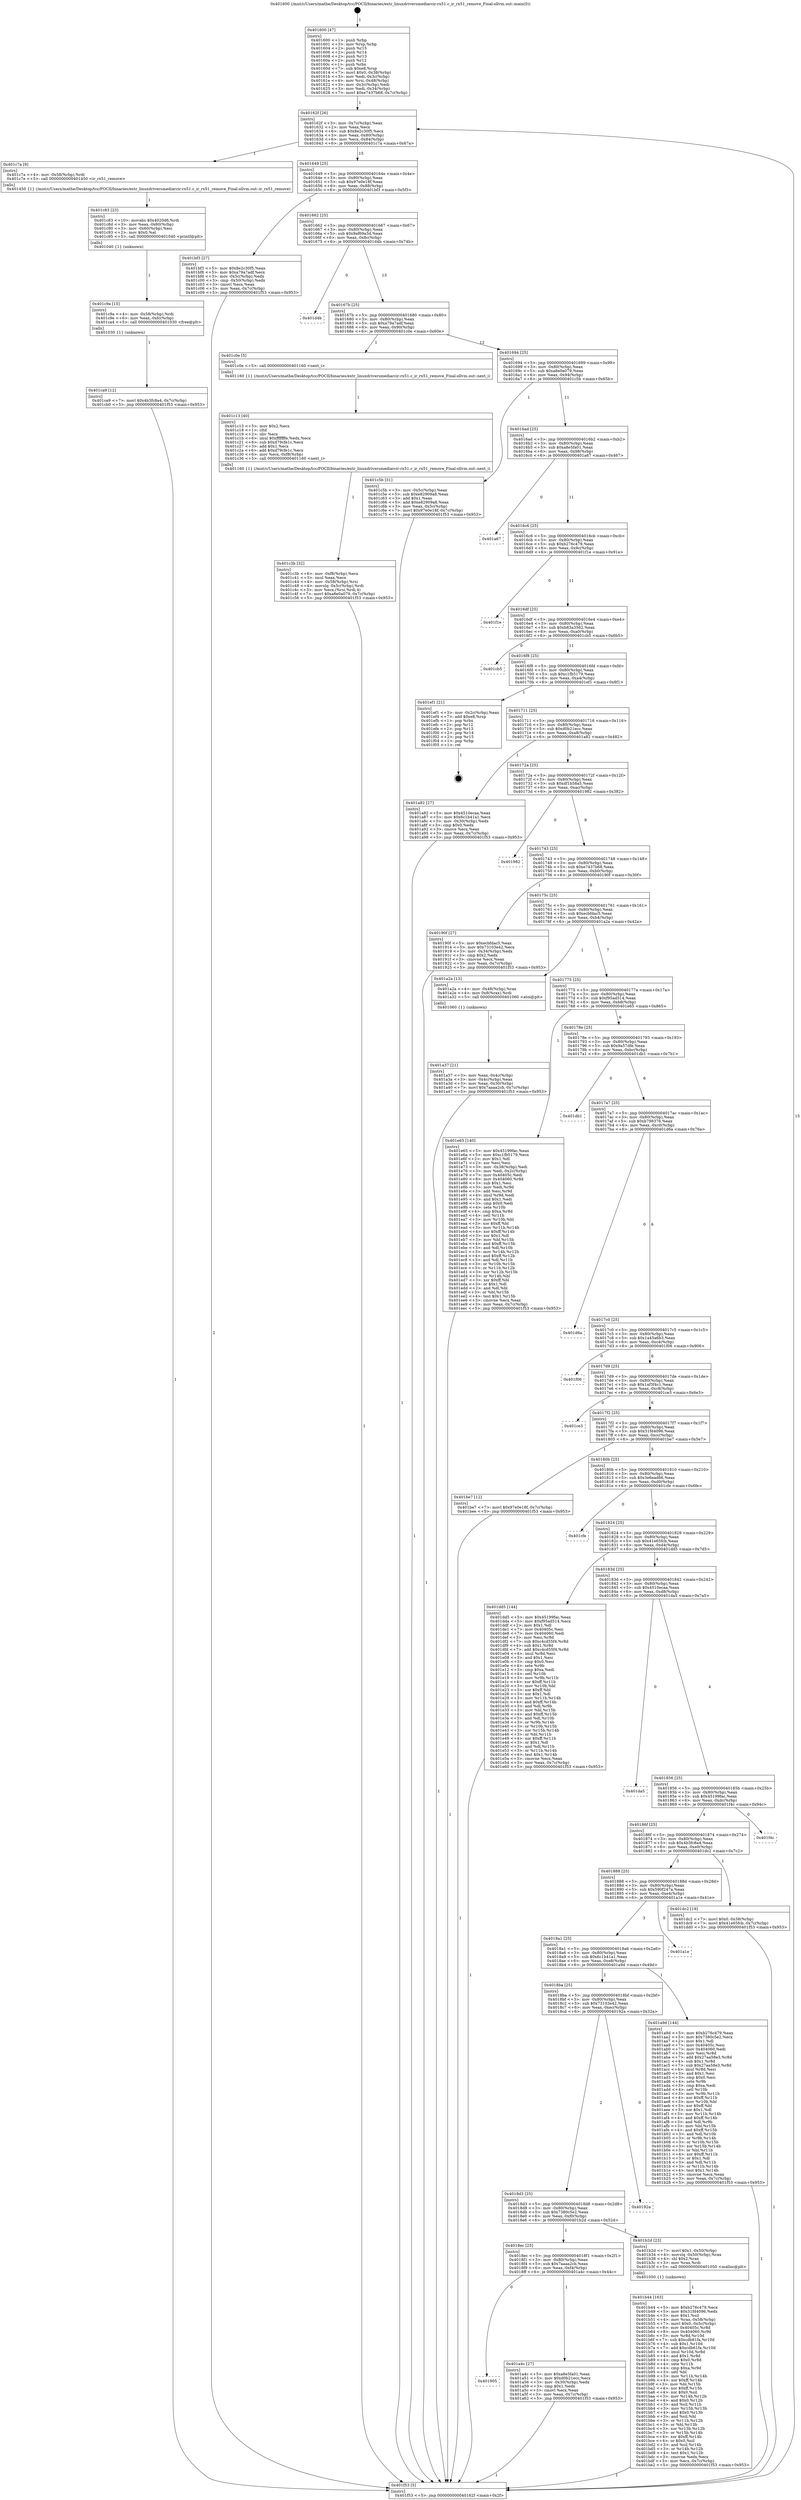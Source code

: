 digraph "0x401600" {
  label = "0x401600 (/mnt/c/Users/mathe/Desktop/tcc/POCII/binaries/extr_linuxdriversmediarcir-rx51.c_ir_rx51_remove_Final-ollvm.out::main(0))"
  labelloc = "t"
  node[shape=record]

  Entry [label="",width=0.3,height=0.3,shape=circle,fillcolor=black,style=filled]
  "0x40162f" [label="{
     0x40162f [26]\l
     | [instrs]\l
     &nbsp;&nbsp;0x40162f \<+3\>: mov -0x7c(%rbp),%eax\l
     &nbsp;&nbsp;0x401632 \<+2\>: mov %eax,%ecx\l
     &nbsp;&nbsp;0x401634 \<+6\>: sub $0x8e2c30f5,%ecx\l
     &nbsp;&nbsp;0x40163a \<+3\>: mov %eax,-0x80(%rbp)\l
     &nbsp;&nbsp;0x40163d \<+6\>: mov %ecx,-0x84(%rbp)\l
     &nbsp;&nbsp;0x401643 \<+6\>: je 0000000000401c7a \<main+0x67a\>\l
  }"]
  "0x401c7a" [label="{
     0x401c7a [9]\l
     | [instrs]\l
     &nbsp;&nbsp;0x401c7a \<+4\>: mov -0x58(%rbp),%rdi\l
     &nbsp;&nbsp;0x401c7e \<+5\>: call 0000000000401450 \<ir_rx51_remove\>\l
     | [calls]\l
     &nbsp;&nbsp;0x401450 \{1\} (/mnt/c/Users/mathe/Desktop/tcc/POCII/binaries/extr_linuxdriversmediarcir-rx51.c_ir_rx51_remove_Final-ollvm.out::ir_rx51_remove)\l
  }"]
  "0x401649" [label="{
     0x401649 [25]\l
     | [instrs]\l
     &nbsp;&nbsp;0x401649 \<+5\>: jmp 000000000040164e \<main+0x4e\>\l
     &nbsp;&nbsp;0x40164e \<+3\>: mov -0x80(%rbp),%eax\l
     &nbsp;&nbsp;0x401651 \<+5\>: sub $0x97e0e18f,%eax\l
     &nbsp;&nbsp;0x401656 \<+6\>: mov %eax,-0x88(%rbp)\l
     &nbsp;&nbsp;0x40165c \<+6\>: je 0000000000401bf3 \<main+0x5f3\>\l
  }"]
  Exit [label="",width=0.3,height=0.3,shape=circle,fillcolor=black,style=filled,peripheries=2]
  "0x401bf3" [label="{
     0x401bf3 [27]\l
     | [instrs]\l
     &nbsp;&nbsp;0x401bf3 \<+5\>: mov $0x8e2c30f5,%eax\l
     &nbsp;&nbsp;0x401bf8 \<+5\>: mov $0xa79a7adf,%ecx\l
     &nbsp;&nbsp;0x401bfd \<+3\>: mov -0x5c(%rbp),%edx\l
     &nbsp;&nbsp;0x401c00 \<+3\>: cmp -0x50(%rbp),%edx\l
     &nbsp;&nbsp;0x401c03 \<+3\>: cmovl %ecx,%eax\l
     &nbsp;&nbsp;0x401c06 \<+3\>: mov %eax,-0x7c(%rbp)\l
     &nbsp;&nbsp;0x401c09 \<+5\>: jmp 0000000000401f53 \<main+0x953\>\l
  }"]
  "0x401662" [label="{
     0x401662 [25]\l
     | [instrs]\l
     &nbsp;&nbsp;0x401662 \<+5\>: jmp 0000000000401667 \<main+0x67\>\l
     &nbsp;&nbsp;0x401667 \<+3\>: mov -0x80(%rbp),%eax\l
     &nbsp;&nbsp;0x40166a \<+5\>: sub $0x9af69a3d,%eax\l
     &nbsp;&nbsp;0x40166f \<+6\>: mov %eax,-0x8c(%rbp)\l
     &nbsp;&nbsp;0x401675 \<+6\>: je 0000000000401d4b \<main+0x74b\>\l
  }"]
  "0x401ca9" [label="{
     0x401ca9 [12]\l
     | [instrs]\l
     &nbsp;&nbsp;0x401ca9 \<+7\>: movl $0x4b3fc8a4,-0x7c(%rbp)\l
     &nbsp;&nbsp;0x401cb0 \<+5\>: jmp 0000000000401f53 \<main+0x953\>\l
  }"]
  "0x401d4b" [label="{
     0x401d4b\l
  }", style=dashed]
  "0x40167b" [label="{
     0x40167b [25]\l
     | [instrs]\l
     &nbsp;&nbsp;0x40167b \<+5\>: jmp 0000000000401680 \<main+0x80\>\l
     &nbsp;&nbsp;0x401680 \<+3\>: mov -0x80(%rbp),%eax\l
     &nbsp;&nbsp;0x401683 \<+5\>: sub $0xa79a7adf,%eax\l
     &nbsp;&nbsp;0x401688 \<+6\>: mov %eax,-0x90(%rbp)\l
     &nbsp;&nbsp;0x40168e \<+6\>: je 0000000000401c0e \<main+0x60e\>\l
  }"]
  "0x401c9a" [label="{
     0x401c9a [15]\l
     | [instrs]\l
     &nbsp;&nbsp;0x401c9a \<+4\>: mov -0x58(%rbp),%rdi\l
     &nbsp;&nbsp;0x401c9e \<+6\>: mov %eax,-0xfc(%rbp)\l
     &nbsp;&nbsp;0x401ca4 \<+5\>: call 0000000000401030 \<free@plt\>\l
     | [calls]\l
     &nbsp;&nbsp;0x401030 \{1\} (unknown)\l
  }"]
  "0x401c0e" [label="{
     0x401c0e [5]\l
     | [instrs]\l
     &nbsp;&nbsp;0x401c0e \<+5\>: call 0000000000401160 \<next_i\>\l
     | [calls]\l
     &nbsp;&nbsp;0x401160 \{1\} (/mnt/c/Users/mathe/Desktop/tcc/POCII/binaries/extr_linuxdriversmediarcir-rx51.c_ir_rx51_remove_Final-ollvm.out::next_i)\l
  }"]
  "0x401694" [label="{
     0x401694 [25]\l
     | [instrs]\l
     &nbsp;&nbsp;0x401694 \<+5\>: jmp 0000000000401699 \<main+0x99\>\l
     &nbsp;&nbsp;0x401699 \<+3\>: mov -0x80(%rbp),%eax\l
     &nbsp;&nbsp;0x40169c \<+5\>: sub $0xa8e0a079,%eax\l
     &nbsp;&nbsp;0x4016a1 \<+6\>: mov %eax,-0x94(%rbp)\l
     &nbsp;&nbsp;0x4016a7 \<+6\>: je 0000000000401c5b \<main+0x65b\>\l
  }"]
  "0x401c83" [label="{
     0x401c83 [23]\l
     | [instrs]\l
     &nbsp;&nbsp;0x401c83 \<+10\>: movabs $0x4020d6,%rdi\l
     &nbsp;&nbsp;0x401c8d \<+3\>: mov %eax,-0x60(%rbp)\l
     &nbsp;&nbsp;0x401c90 \<+3\>: mov -0x60(%rbp),%esi\l
     &nbsp;&nbsp;0x401c93 \<+2\>: mov $0x0,%al\l
     &nbsp;&nbsp;0x401c95 \<+5\>: call 0000000000401040 \<printf@plt\>\l
     | [calls]\l
     &nbsp;&nbsp;0x401040 \{1\} (unknown)\l
  }"]
  "0x401c5b" [label="{
     0x401c5b [31]\l
     | [instrs]\l
     &nbsp;&nbsp;0x401c5b \<+3\>: mov -0x5c(%rbp),%eax\l
     &nbsp;&nbsp;0x401c5e \<+5\>: sub $0xe82909a8,%eax\l
     &nbsp;&nbsp;0x401c63 \<+3\>: add $0x1,%eax\l
     &nbsp;&nbsp;0x401c66 \<+5\>: add $0xe82909a8,%eax\l
     &nbsp;&nbsp;0x401c6b \<+3\>: mov %eax,-0x5c(%rbp)\l
     &nbsp;&nbsp;0x401c6e \<+7\>: movl $0x97e0e18f,-0x7c(%rbp)\l
     &nbsp;&nbsp;0x401c75 \<+5\>: jmp 0000000000401f53 \<main+0x953\>\l
  }"]
  "0x4016ad" [label="{
     0x4016ad [25]\l
     | [instrs]\l
     &nbsp;&nbsp;0x4016ad \<+5\>: jmp 00000000004016b2 \<main+0xb2\>\l
     &nbsp;&nbsp;0x4016b2 \<+3\>: mov -0x80(%rbp),%eax\l
     &nbsp;&nbsp;0x4016b5 \<+5\>: sub $0xa8e5fa01,%eax\l
     &nbsp;&nbsp;0x4016ba \<+6\>: mov %eax,-0x98(%rbp)\l
     &nbsp;&nbsp;0x4016c0 \<+6\>: je 0000000000401a67 \<main+0x467\>\l
  }"]
  "0x401c3b" [label="{
     0x401c3b [32]\l
     | [instrs]\l
     &nbsp;&nbsp;0x401c3b \<+6\>: mov -0xf8(%rbp),%ecx\l
     &nbsp;&nbsp;0x401c41 \<+3\>: imul %eax,%ecx\l
     &nbsp;&nbsp;0x401c44 \<+4\>: mov -0x58(%rbp),%rsi\l
     &nbsp;&nbsp;0x401c48 \<+4\>: movslq -0x5c(%rbp),%rdi\l
     &nbsp;&nbsp;0x401c4c \<+3\>: mov %ecx,(%rsi,%rdi,4)\l
     &nbsp;&nbsp;0x401c4f \<+7\>: movl $0xa8e0a079,-0x7c(%rbp)\l
     &nbsp;&nbsp;0x401c56 \<+5\>: jmp 0000000000401f53 \<main+0x953\>\l
  }"]
  "0x401a67" [label="{
     0x401a67\l
  }", style=dashed]
  "0x4016c6" [label="{
     0x4016c6 [25]\l
     | [instrs]\l
     &nbsp;&nbsp;0x4016c6 \<+5\>: jmp 00000000004016cb \<main+0xcb\>\l
     &nbsp;&nbsp;0x4016cb \<+3\>: mov -0x80(%rbp),%eax\l
     &nbsp;&nbsp;0x4016ce \<+5\>: sub $0xb276c479,%eax\l
     &nbsp;&nbsp;0x4016d3 \<+6\>: mov %eax,-0x9c(%rbp)\l
     &nbsp;&nbsp;0x4016d9 \<+6\>: je 0000000000401f1e \<main+0x91e\>\l
  }"]
  "0x401c13" [label="{
     0x401c13 [40]\l
     | [instrs]\l
     &nbsp;&nbsp;0x401c13 \<+5\>: mov $0x2,%ecx\l
     &nbsp;&nbsp;0x401c18 \<+1\>: cltd\l
     &nbsp;&nbsp;0x401c19 \<+2\>: idiv %ecx\l
     &nbsp;&nbsp;0x401c1b \<+6\>: imul $0xfffffffe,%edx,%ecx\l
     &nbsp;&nbsp;0x401c21 \<+6\>: sub $0xd79cfe1c,%ecx\l
     &nbsp;&nbsp;0x401c27 \<+3\>: add $0x1,%ecx\l
     &nbsp;&nbsp;0x401c2a \<+6\>: add $0xd79cfe1c,%ecx\l
     &nbsp;&nbsp;0x401c30 \<+6\>: mov %ecx,-0xf8(%rbp)\l
     &nbsp;&nbsp;0x401c36 \<+5\>: call 0000000000401160 \<next_i\>\l
     | [calls]\l
     &nbsp;&nbsp;0x401160 \{1\} (/mnt/c/Users/mathe/Desktop/tcc/POCII/binaries/extr_linuxdriversmediarcir-rx51.c_ir_rx51_remove_Final-ollvm.out::next_i)\l
  }"]
  "0x401f1e" [label="{
     0x401f1e\l
  }", style=dashed]
  "0x4016df" [label="{
     0x4016df [25]\l
     | [instrs]\l
     &nbsp;&nbsp;0x4016df \<+5\>: jmp 00000000004016e4 \<main+0xe4\>\l
     &nbsp;&nbsp;0x4016e4 \<+3\>: mov -0x80(%rbp),%eax\l
     &nbsp;&nbsp;0x4016e7 \<+5\>: sub $0xb83a3562,%eax\l
     &nbsp;&nbsp;0x4016ec \<+6\>: mov %eax,-0xa0(%rbp)\l
     &nbsp;&nbsp;0x4016f2 \<+6\>: je 0000000000401cb5 \<main+0x6b5\>\l
  }"]
  "0x401b44" [label="{
     0x401b44 [163]\l
     | [instrs]\l
     &nbsp;&nbsp;0x401b44 \<+5\>: mov $0xb276c479,%ecx\l
     &nbsp;&nbsp;0x401b49 \<+5\>: mov $0x31fd4096,%edx\l
     &nbsp;&nbsp;0x401b4e \<+3\>: mov $0x1,%sil\l
     &nbsp;&nbsp;0x401b51 \<+4\>: mov %rax,-0x58(%rbp)\l
     &nbsp;&nbsp;0x401b55 \<+7\>: movl $0x0,-0x5c(%rbp)\l
     &nbsp;&nbsp;0x401b5c \<+8\>: mov 0x40405c,%r8d\l
     &nbsp;&nbsp;0x401b64 \<+8\>: mov 0x404060,%r9d\l
     &nbsp;&nbsp;0x401b6c \<+3\>: mov %r8d,%r10d\l
     &nbsp;&nbsp;0x401b6f \<+7\>: sub $0xcdb61fa,%r10d\l
     &nbsp;&nbsp;0x401b76 \<+4\>: sub $0x1,%r10d\l
     &nbsp;&nbsp;0x401b7a \<+7\>: add $0xcdb61fa,%r10d\l
     &nbsp;&nbsp;0x401b81 \<+4\>: imul %r10d,%r8d\l
     &nbsp;&nbsp;0x401b85 \<+4\>: and $0x1,%r8d\l
     &nbsp;&nbsp;0x401b89 \<+4\>: cmp $0x0,%r8d\l
     &nbsp;&nbsp;0x401b8d \<+4\>: sete %r11b\l
     &nbsp;&nbsp;0x401b91 \<+4\>: cmp $0xa,%r9d\l
     &nbsp;&nbsp;0x401b95 \<+3\>: setl %bl\l
     &nbsp;&nbsp;0x401b98 \<+3\>: mov %r11b,%r14b\l
     &nbsp;&nbsp;0x401b9b \<+4\>: xor $0xff,%r14b\l
     &nbsp;&nbsp;0x401b9f \<+3\>: mov %bl,%r15b\l
     &nbsp;&nbsp;0x401ba2 \<+4\>: xor $0xff,%r15b\l
     &nbsp;&nbsp;0x401ba6 \<+4\>: xor $0x0,%sil\l
     &nbsp;&nbsp;0x401baa \<+3\>: mov %r14b,%r12b\l
     &nbsp;&nbsp;0x401bad \<+4\>: and $0x0,%r12b\l
     &nbsp;&nbsp;0x401bb1 \<+3\>: and %sil,%r11b\l
     &nbsp;&nbsp;0x401bb4 \<+3\>: mov %r15b,%r13b\l
     &nbsp;&nbsp;0x401bb7 \<+4\>: and $0x0,%r13b\l
     &nbsp;&nbsp;0x401bbb \<+3\>: and %sil,%bl\l
     &nbsp;&nbsp;0x401bbe \<+3\>: or %r11b,%r12b\l
     &nbsp;&nbsp;0x401bc1 \<+3\>: or %bl,%r13b\l
     &nbsp;&nbsp;0x401bc4 \<+3\>: xor %r13b,%r12b\l
     &nbsp;&nbsp;0x401bc7 \<+3\>: or %r15b,%r14b\l
     &nbsp;&nbsp;0x401bca \<+4\>: xor $0xff,%r14b\l
     &nbsp;&nbsp;0x401bce \<+4\>: or $0x0,%sil\l
     &nbsp;&nbsp;0x401bd2 \<+3\>: and %sil,%r14b\l
     &nbsp;&nbsp;0x401bd5 \<+3\>: or %r14b,%r12b\l
     &nbsp;&nbsp;0x401bd8 \<+4\>: test $0x1,%r12b\l
     &nbsp;&nbsp;0x401bdc \<+3\>: cmovne %edx,%ecx\l
     &nbsp;&nbsp;0x401bdf \<+3\>: mov %ecx,-0x7c(%rbp)\l
     &nbsp;&nbsp;0x401be2 \<+5\>: jmp 0000000000401f53 \<main+0x953\>\l
  }"]
  "0x401cb5" [label="{
     0x401cb5\l
  }", style=dashed]
  "0x4016f8" [label="{
     0x4016f8 [25]\l
     | [instrs]\l
     &nbsp;&nbsp;0x4016f8 \<+5\>: jmp 00000000004016fd \<main+0xfd\>\l
     &nbsp;&nbsp;0x4016fd \<+3\>: mov -0x80(%rbp),%eax\l
     &nbsp;&nbsp;0x401700 \<+5\>: sub $0xc1fb5179,%eax\l
     &nbsp;&nbsp;0x401705 \<+6\>: mov %eax,-0xa4(%rbp)\l
     &nbsp;&nbsp;0x40170b \<+6\>: je 0000000000401ef1 \<main+0x8f1\>\l
  }"]
  "0x401905" [label="{
     0x401905\l
  }", style=dashed]
  "0x401ef1" [label="{
     0x401ef1 [21]\l
     | [instrs]\l
     &nbsp;&nbsp;0x401ef1 \<+3\>: mov -0x2c(%rbp),%eax\l
     &nbsp;&nbsp;0x401ef4 \<+7\>: add $0xe8,%rsp\l
     &nbsp;&nbsp;0x401efb \<+1\>: pop %rbx\l
     &nbsp;&nbsp;0x401efc \<+2\>: pop %r12\l
     &nbsp;&nbsp;0x401efe \<+2\>: pop %r13\l
     &nbsp;&nbsp;0x401f00 \<+2\>: pop %r14\l
     &nbsp;&nbsp;0x401f02 \<+2\>: pop %r15\l
     &nbsp;&nbsp;0x401f04 \<+1\>: pop %rbp\l
     &nbsp;&nbsp;0x401f05 \<+1\>: ret\l
  }"]
  "0x401711" [label="{
     0x401711 [25]\l
     | [instrs]\l
     &nbsp;&nbsp;0x401711 \<+5\>: jmp 0000000000401716 \<main+0x116\>\l
     &nbsp;&nbsp;0x401716 \<+3\>: mov -0x80(%rbp),%eax\l
     &nbsp;&nbsp;0x401719 \<+5\>: sub $0xd0b21ecc,%eax\l
     &nbsp;&nbsp;0x40171e \<+6\>: mov %eax,-0xa8(%rbp)\l
     &nbsp;&nbsp;0x401724 \<+6\>: je 0000000000401a82 \<main+0x482\>\l
  }"]
  "0x401a4c" [label="{
     0x401a4c [27]\l
     | [instrs]\l
     &nbsp;&nbsp;0x401a4c \<+5\>: mov $0xa8e5fa01,%eax\l
     &nbsp;&nbsp;0x401a51 \<+5\>: mov $0xd0b21ecc,%ecx\l
     &nbsp;&nbsp;0x401a56 \<+3\>: mov -0x30(%rbp),%edx\l
     &nbsp;&nbsp;0x401a59 \<+3\>: cmp $0x1,%edx\l
     &nbsp;&nbsp;0x401a5c \<+3\>: cmovl %ecx,%eax\l
     &nbsp;&nbsp;0x401a5f \<+3\>: mov %eax,-0x7c(%rbp)\l
     &nbsp;&nbsp;0x401a62 \<+5\>: jmp 0000000000401f53 \<main+0x953\>\l
  }"]
  "0x401a82" [label="{
     0x401a82 [27]\l
     | [instrs]\l
     &nbsp;&nbsp;0x401a82 \<+5\>: mov $0x4510ecaa,%eax\l
     &nbsp;&nbsp;0x401a87 \<+5\>: mov $0x6c1b41a1,%ecx\l
     &nbsp;&nbsp;0x401a8c \<+3\>: mov -0x30(%rbp),%edx\l
     &nbsp;&nbsp;0x401a8f \<+3\>: cmp $0x0,%edx\l
     &nbsp;&nbsp;0x401a92 \<+3\>: cmove %ecx,%eax\l
     &nbsp;&nbsp;0x401a95 \<+3\>: mov %eax,-0x7c(%rbp)\l
     &nbsp;&nbsp;0x401a98 \<+5\>: jmp 0000000000401f53 \<main+0x953\>\l
  }"]
  "0x40172a" [label="{
     0x40172a [25]\l
     | [instrs]\l
     &nbsp;&nbsp;0x40172a \<+5\>: jmp 000000000040172f \<main+0x12f\>\l
     &nbsp;&nbsp;0x40172f \<+3\>: mov -0x80(%rbp),%eax\l
     &nbsp;&nbsp;0x401732 \<+5\>: sub $0xdf1b58a5,%eax\l
     &nbsp;&nbsp;0x401737 \<+6\>: mov %eax,-0xac(%rbp)\l
     &nbsp;&nbsp;0x40173d \<+6\>: je 0000000000401982 \<main+0x382\>\l
  }"]
  "0x4018ec" [label="{
     0x4018ec [25]\l
     | [instrs]\l
     &nbsp;&nbsp;0x4018ec \<+5\>: jmp 00000000004018f1 \<main+0x2f1\>\l
     &nbsp;&nbsp;0x4018f1 \<+3\>: mov -0x80(%rbp),%eax\l
     &nbsp;&nbsp;0x4018f4 \<+5\>: sub $0x7aaaa2cb,%eax\l
     &nbsp;&nbsp;0x4018f9 \<+6\>: mov %eax,-0xf4(%rbp)\l
     &nbsp;&nbsp;0x4018ff \<+6\>: je 0000000000401a4c \<main+0x44c\>\l
  }"]
  "0x401982" [label="{
     0x401982\l
  }", style=dashed]
  "0x401743" [label="{
     0x401743 [25]\l
     | [instrs]\l
     &nbsp;&nbsp;0x401743 \<+5\>: jmp 0000000000401748 \<main+0x148\>\l
     &nbsp;&nbsp;0x401748 \<+3\>: mov -0x80(%rbp),%eax\l
     &nbsp;&nbsp;0x40174b \<+5\>: sub $0xe7437b68,%eax\l
     &nbsp;&nbsp;0x401750 \<+6\>: mov %eax,-0xb0(%rbp)\l
     &nbsp;&nbsp;0x401756 \<+6\>: je 000000000040190f \<main+0x30f\>\l
  }"]
  "0x401b2d" [label="{
     0x401b2d [23]\l
     | [instrs]\l
     &nbsp;&nbsp;0x401b2d \<+7\>: movl $0x1,-0x50(%rbp)\l
     &nbsp;&nbsp;0x401b34 \<+4\>: movslq -0x50(%rbp),%rax\l
     &nbsp;&nbsp;0x401b38 \<+4\>: shl $0x2,%rax\l
     &nbsp;&nbsp;0x401b3c \<+3\>: mov %rax,%rdi\l
     &nbsp;&nbsp;0x401b3f \<+5\>: call 0000000000401050 \<malloc@plt\>\l
     | [calls]\l
     &nbsp;&nbsp;0x401050 \{1\} (unknown)\l
  }"]
  "0x40190f" [label="{
     0x40190f [27]\l
     | [instrs]\l
     &nbsp;&nbsp;0x40190f \<+5\>: mov $0xecbfdac5,%eax\l
     &nbsp;&nbsp;0x401914 \<+5\>: mov $0x73103e42,%ecx\l
     &nbsp;&nbsp;0x401919 \<+3\>: mov -0x34(%rbp),%edx\l
     &nbsp;&nbsp;0x40191c \<+3\>: cmp $0x2,%edx\l
     &nbsp;&nbsp;0x40191f \<+3\>: cmovne %ecx,%eax\l
     &nbsp;&nbsp;0x401922 \<+3\>: mov %eax,-0x7c(%rbp)\l
     &nbsp;&nbsp;0x401925 \<+5\>: jmp 0000000000401f53 \<main+0x953\>\l
  }"]
  "0x40175c" [label="{
     0x40175c [25]\l
     | [instrs]\l
     &nbsp;&nbsp;0x40175c \<+5\>: jmp 0000000000401761 \<main+0x161\>\l
     &nbsp;&nbsp;0x401761 \<+3\>: mov -0x80(%rbp),%eax\l
     &nbsp;&nbsp;0x401764 \<+5\>: sub $0xecbfdac5,%eax\l
     &nbsp;&nbsp;0x401769 \<+6\>: mov %eax,-0xb4(%rbp)\l
     &nbsp;&nbsp;0x40176f \<+6\>: je 0000000000401a2a \<main+0x42a\>\l
  }"]
  "0x401f53" [label="{
     0x401f53 [5]\l
     | [instrs]\l
     &nbsp;&nbsp;0x401f53 \<+5\>: jmp 000000000040162f \<main+0x2f\>\l
  }"]
  "0x401600" [label="{
     0x401600 [47]\l
     | [instrs]\l
     &nbsp;&nbsp;0x401600 \<+1\>: push %rbp\l
     &nbsp;&nbsp;0x401601 \<+3\>: mov %rsp,%rbp\l
     &nbsp;&nbsp;0x401604 \<+2\>: push %r15\l
     &nbsp;&nbsp;0x401606 \<+2\>: push %r14\l
     &nbsp;&nbsp;0x401608 \<+2\>: push %r13\l
     &nbsp;&nbsp;0x40160a \<+2\>: push %r12\l
     &nbsp;&nbsp;0x40160c \<+1\>: push %rbx\l
     &nbsp;&nbsp;0x40160d \<+7\>: sub $0xe8,%rsp\l
     &nbsp;&nbsp;0x401614 \<+7\>: movl $0x0,-0x38(%rbp)\l
     &nbsp;&nbsp;0x40161b \<+3\>: mov %edi,-0x3c(%rbp)\l
     &nbsp;&nbsp;0x40161e \<+4\>: mov %rsi,-0x48(%rbp)\l
     &nbsp;&nbsp;0x401622 \<+3\>: mov -0x3c(%rbp),%edi\l
     &nbsp;&nbsp;0x401625 \<+3\>: mov %edi,-0x34(%rbp)\l
     &nbsp;&nbsp;0x401628 \<+7\>: movl $0xe7437b68,-0x7c(%rbp)\l
  }"]
  "0x4018d3" [label="{
     0x4018d3 [25]\l
     | [instrs]\l
     &nbsp;&nbsp;0x4018d3 \<+5\>: jmp 00000000004018d8 \<main+0x2d8\>\l
     &nbsp;&nbsp;0x4018d8 \<+3\>: mov -0x80(%rbp),%eax\l
     &nbsp;&nbsp;0x4018db \<+5\>: sub $0x7380c5e2,%eax\l
     &nbsp;&nbsp;0x4018e0 \<+6\>: mov %eax,-0xf0(%rbp)\l
     &nbsp;&nbsp;0x4018e6 \<+6\>: je 0000000000401b2d \<main+0x52d\>\l
  }"]
  "0x401a2a" [label="{
     0x401a2a [13]\l
     | [instrs]\l
     &nbsp;&nbsp;0x401a2a \<+4\>: mov -0x48(%rbp),%rax\l
     &nbsp;&nbsp;0x401a2e \<+4\>: mov 0x8(%rax),%rdi\l
     &nbsp;&nbsp;0x401a32 \<+5\>: call 0000000000401060 \<atoi@plt\>\l
     | [calls]\l
     &nbsp;&nbsp;0x401060 \{1\} (unknown)\l
  }"]
  "0x401775" [label="{
     0x401775 [25]\l
     | [instrs]\l
     &nbsp;&nbsp;0x401775 \<+5\>: jmp 000000000040177a \<main+0x17a\>\l
     &nbsp;&nbsp;0x40177a \<+3\>: mov -0x80(%rbp),%eax\l
     &nbsp;&nbsp;0x40177d \<+5\>: sub $0xf95ad514,%eax\l
     &nbsp;&nbsp;0x401782 \<+6\>: mov %eax,-0xb8(%rbp)\l
     &nbsp;&nbsp;0x401788 \<+6\>: je 0000000000401e65 \<main+0x865\>\l
  }"]
  "0x401a37" [label="{
     0x401a37 [21]\l
     | [instrs]\l
     &nbsp;&nbsp;0x401a37 \<+3\>: mov %eax,-0x4c(%rbp)\l
     &nbsp;&nbsp;0x401a3a \<+3\>: mov -0x4c(%rbp),%eax\l
     &nbsp;&nbsp;0x401a3d \<+3\>: mov %eax,-0x30(%rbp)\l
     &nbsp;&nbsp;0x401a40 \<+7\>: movl $0x7aaaa2cb,-0x7c(%rbp)\l
     &nbsp;&nbsp;0x401a47 \<+5\>: jmp 0000000000401f53 \<main+0x953\>\l
  }"]
  "0x40192a" [label="{
     0x40192a\l
  }", style=dashed]
  "0x401e65" [label="{
     0x401e65 [140]\l
     | [instrs]\l
     &nbsp;&nbsp;0x401e65 \<+5\>: mov $0x45199fac,%eax\l
     &nbsp;&nbsp;0x401e6a \<+5\>: mov $0xc1fb5179,%ecx\l
     &nbsp;&nbsp;0x401e6f \<+2\>: mov $0x1,%dl\l
     &nbsp;&nbsp;0x401e71 \<+2\>: xor %esi,%esi\l
     &nbsp;&nbsp;0x401e73 \<+3\>: mov -0x38(%rbp),%edi\l
     &nbsp;&nbsp;0x401e76 \<+3\>: mov %edi,-0x2c(%rbp)\l
     &nbsp;&nbsp;0x401e79 \<+7\>: mov 0x40405c,%edi\l
     &nbsp;&nbsp;0x401e80 \<+8\>: mov 0x404060,%r8d\l
     &nbsp;&nbsp;0x401e88 \<+3\>: sub $0x1,%esi\l
     &nbsp;&nbsp;0x401e8b \<+3\>: mov %edi,%r9d\l
     &nbsp;&nbsp;0x401e8e \<+3\>: add %esi,%r9d\l
     &nbsp;&nbsp;0x401e91 \<+4\>: imul %r9d,%edi\l
     &nbsp;&nbsp;0x401e95 \<+3\>: and $0x1,%edi\l
     &nbsp;&nbsp;0x401e98 \<+3\>: cmp $0x0,%edi\l
     &nbsp;&nbsp;0x401e9b \<+4\>: sete %r10b\l
     &nbsp;&nbsp;0x401e9f \<+4\>: cmp $0xa,%r8d\l
     &nbsp;&nbsp;0x401ea3 \<+4\>: setl %r11b\l
     &nbsp;&nbsp;0x401ea7 \<+3\>: mov %r10b,%bl\l
     &nbsp;&nbsp;0x401eaa \<+3\>: xor $0xff,%bl\l
     &nbsp;&nbsp;0x401ead \<+3\>: mov %r11b,%r14b\l
     &nbsp;&nbsp;0x401eb0 \<+4\>: xor $0xff,%r14b\l
     &nbsp;&nbsp;0x401eb4 \<+3\>: xor $0x1,%dl\l
     &nbsp;&nbsp;0x401eb7 \<+3\>: mov %bl,%r15b\l
     &nbsp;&nbsp;0x401eba \<+4\>: and $0xff,%r15b\l
     &nbsp;&nbsp;0x401ebe \<+3\>: and %dl,%r10b\l
     &nbsp;&nbsp;0x401ec1 \<+3\>: mov %r14b,%r12b\l
     &nbsp;&nbsp;0x401ec4 \<+4\>: and $0xff,%r12b\l
     &nbsp;&nbsp;0x401ec8 \<+3\>: and %dl,%r11b\l
     &nbsp;&nbsp;0x401ecb \<+3\>: or %r10b,%r15b\l
     &nbsp;&nbsp;0x401ece \<+3\>: or %r11b,%r12b\l
     &nbsp;&nbsp;0x401ed1 \<+3\>: xor %r12b,%r15b\l
     &nbsp;&nbsp;0x401ed4 \<+3\>: or %r14b,%bl\l
     &nbsp;&nbsp;0x401ed7 \<+3\>: xor $0xff,%bl\l
     &nbsp;&nbsp;0x401eda \<+3\>: or $0x1,%dl\l
     &nbsp;&nbsp;0x401edd \<+2\>: and %dl,%bl\l
     &nbsp;&nbsp;0x401edf \<+3\>: or %bl,%r15b\l
     &nbsp;&nbsp;0x401ee2 \<+4\>: test $0x1,%r15b\l
     &nbsp;&nbsp;0x401ee6 \<+3\>: cmovne %ecx,%eax\l
     &nbsp;&nbsp;0x401ee9 \<+3\>: mov %eax,-0x7c(%rbp)\l
     &nbsp;&nbsp;0x401eec \<+5\>: jmp 0000000000401f53 \<main+0x953\>\l
  }"]
  "0x40178e" [label="{
     0x40178e [25]\l
     | [instrs]\l
     &nbsp;&nbsp;0x40178e \<+5\>: jmp 0000000000401793 \<main+0x193\>\l
     &nbsp;&nbsp;0x401793 \<+3\>: mov -0x80(%rbp),%eax\l
     &nbsp;&nbsp;0x401796 \<+5\>: sub $0x9a57dfe,%eax\l
     &nbsp;&nbsp;0x40179b \<+6\>: mov %eax,-0xbc(%rbp)\l
     &nbsp;&nbsp;0x4017a1 \<+6\>: je 0000000000401db1 \<main+0x7b1\>\l
  }"]
  "0x4018ba" [label="{
     0x4018ba [25]\l
     | [instrs]\l
     &nbsp;&nbsp;0x4018ba \<+5\>: jmp 00000000004018bf \<main+0x2bf\>\l
     &nbsp;&nbsp;0x4018bf \<+3\>: mov -0x80(%rbp),%eax\l
     &nbsp;&nbsp;0x4018c2 \<+5\>: sub $0x73103e42,%eax\l
     &nbsp;&nbsp;0x4018c7 \<+6\>: mov %eax,-0xec(%rbp)\l
     &nbsp;&nbsp;0x4018cd \<+6\>: je 000000000040192a \<main+0x32a\>\l
  }"]
  "0x401db1" [label="{
     0x401db1\l
  }", style=dashed]
  "0x4017a7" [label="{
     0x4017a7 [25]\l
     | [instrs]\l
     &nbsp;&nbsp;0x4017a7 \<+5\>: jmp 00000000004017ac \<main+0x1ac\>\l
     &nbsp;&nbsp;0x4017ac \<+3\>: mov -0x80(%rbp),%eax\l
     &nbsp;&nbsp;0x4017af \<+5\>: sub $0xb798376,%eax\l
     &nbsp;&nbsp;0x4017b4 \<+6\>: mov %eax,-0xc0(%rbp)\l
     &nbsp;&nbsp;0x4017ba \<+6\>: je 0000000000401d6a \<main+0x76a\>\l
  }"]
  "0x401a9d" [label="{
     0x401a9d [144]\l
     | [instrs]\l
     &nbsp;&nbsp;0x401a9d \<+5\>: mov $0xb276c479,%eax\l
     &nbsp;&nbsp;0x401aa2 \<+5\>: mov $0x7380c5e2,%ecx\l
     &nbsp;&nbsp;0x401aa7 \<+2\>: mov $0x1,%dl\l
     &nbsp;&nbsp;0x401aa9 \<+7\>: mov 0x40405c,%esi\l
     &nbsp;&nbsp;0x401ab0 \<+7\>: mov 0x404060,%edi\l
     &nbsp;&nbsp;0x401ab7 \<+3\>: mov %esi,%r8d\l
     &nbsp;&nbsp;0x401aba \<+7\>: add $0x27aa58e3,%r8d\l
     &nbsp;&nbsp;0x401ac1 \<+4\>: sub $0x1,%r8d\l
     &nbsp;&nbsp;0x401ac5 \<+7\>: sub $0x27aa58e3,%r8d\l
     &nbsp;&nbsp;0x401acc \<+4\>: imul %r8d,%esi\l
     &nbsp;&nbsp;0x401ad0 \<+3\>: and $0x1,%esi\l
     &nbsp;&nbsp;0x401ad3 \<+3\>: cmp $0x0,%esi\l
     &nbsp;&nbsp;0x401ad6 \<+4\>: sete %r9b\l
     &nbsp;&nbsp;0x401ada \<+3\>: cmp $0xa,%edi\l
     &nbsp;&nbsp;0x401add \<+4\>: setl %r10b\l
     &nbsp;&nbsp;0x401ae1 \<+3\>: mov %r9b,%r11b\l
     &nbsp;&nbsp;0x401ae4 \<+4\>: xor $0xff,%r11b\l
     &nbsp;&nbsp;0x401ae8 \<+3\>: mov %r10b,%bl\l
     &nbsp;&nbsp;0x401aeb \<+3\>: xor $0xff,%bl\l
     &nbsp;&nbsp;0x401aee \<+3\>: xor $0x1,%dl\l
     &nbsp;&nbsp;0x401af1 \<+3\>: mov %r11b,%r14b\l
     &nbsp;&nbsp;0x401af4 \<+4\>: and $0xff,%r14b\l
     &nbsp;&nbsp;0x401af8 \<+3\>: and %dl,%r9b\l
     &nbsp;&nbsp;0x401afb \<+3\>: mov %bl,%r15b\l
     &nbsp;&nbsp;0x401afe \<+4\>: and $0xff,%r15b\l
     &nbsp;&nbsp;0x401b02 \<+3\>: and %dl,%r10b\l
     &nbsp;&nbsp;0x401b05 \<+3\>: or %r9b,%r14b\l
     &nbsp;&nbsp;0x401b08 \<+3\>: or %r10b,%r15b\l
     &nbsp;&nbsp;0x401b0b \<+3\>: xor %r15b,%r14b\l
     &nbsp;&nbsp;0x401b0e \<+3\>: or %bl,%r11b\l
     &nbsp;&nbsp;0x401b11 \<+4\>: xor $0xff,%r11b\l
     &nbsp;&nbsp;0x401b15 \<+3\>: or $0x1,%dl\l
     &nbsp;&nbsp;0x401b18 \<+3\>: and %dl,%r11b\l
     &nbsp;&nbsp;0x401b1b \<+3\>: or %r11b,%r14b\l
     &nbsp;&nbsp;0x401b1e \<+4\>: test $0x1,%r14b\l
     &nbsp;&nbsp;0x401b22 \<+3\>: cmovne %ecx,%eax\l
     &nbsp;&nbsp;0x401b25 \<+3\>: mov %eax,-0x7c(%rbp)\l
     &nbsp;&nbsp;0x401b28 \<+5\>: jmp 0000000000401f53 \<main+0x953\>\l
  }"]
  "0x401d6a" [label="{
     0x401d6a\l
  }", style=dashed]
  "0x4017c0" [label="{
     0x4017c0 [25]\l
     | [instrs]\l
     &nbsp;&nbsp;0x4017c0 \<+5\>: jmp 00000000004017c5 \<main+0x1c5\>\l
     &nbsp;&nbsp;0x4017c5 \<+3\>: mov -0x80(%rbp),%eax\l
     &nbsp;&nbsp;0x4017c8 \<+5\>: sub $0x1a45a6b3,%eax\l
     &nbsp;&nbsp;0x4017cd \<+6\>: mov %eax,-0xc4(%rbp)\l
     &nbsp;&nbsp;0x4017d3 \<+6\>: je 0000000000401f06 \<main+0x906\>\l
  }"]
  "0x4018a1" [label="{
     0x4018a1 [25]\l
     | [instrs]\l
     &nbsp;&nbsp;0x4018a1 \<+5\>: jmp 00000000004018a6 \<main+0x2a6\>\l
     &nbsp;&nbsp;0x4018a6 \<+3\>: mov -0x80(%rbp),%eax\l
     &nbsp;&nbsp;0x4018a9 \<+5\>: sub $0x6c1b41a1,%eax\l
     &nbsp;&nbsp;0x4018ae \<+6\>: mov %eax,-0xe8(%rbp)\l
     &nbsp;&nbsp;0x4018b4 \<+6\>: je 0000000000401a9d \<main+0x49d\>\l
  }"]
  "0x401f06" [label="{
     0x401f06\l
  }", style=dashed]
  "0x4017d9" [label="{
     0x4017d9 [25]\l
     | [instrs]\l
     &nbsp;&nbsp;0x4017d9 \<+5\>: jmp 00000000004017de \<main+0x1de\>\l
     &nbsp;&nbsp;0x4017de \<+3\>: mov -0x80(%rbp),%eax\l
     &nbsp;&nbsp;0x4017e1 \<+5\>: sub $0x1af3f4c1,%eax\l
     &nbsp;&nbsp;0x4017e6 \<+6\>: mov %eax,-0xc8(%rbp)\l
     &nbsp;&nbsp;0x4017ec \<+6\>: je 0000000000401ce3 \<main+0x6e3\>\l
  }"]
  "0x401a1e" [label="{
     0x401a1e\l
  }", style=dashed]
  "0x401ce3" [label="{
     0x401ce3\l
  }", style=dashed]
  "0x4017f2" [label="{
     0x4017f2 [25]\l
     | [instrs]\l
     &nbsp;&nbsp;0x4017f2 \<+5\>: jmp 00000000004017f7 \<main+0x1f7\>\l
     &nbsp;&nbsp;0x4017f7 \<+3\>: mov -0x80(%rbp),%eax\l
     &nbsp;&nbsp;0x4017fa \<+5\>: sub $0x31fd4096,%eax\l
     &nbsp;&nbsp;0x4017ff \<+6\>: mov %eax,-0xcc(%rbp)\l
     &nbsp;&nbsp;0x401805 \<+6\>: je 0000000000401be7 \<main+0x5e7\>\l
  }"]
  "0x401888" [label="{
     0x401888 [25]\l
     | [instrs]\l
     &nbsp;&nbsp;0x401888 \<+5\>: jmp 000000000040188d \<main+0x28d\>\l
     &nbsp;&nbsp;0x40188d \<+3\>: mov -0x80(%rbp),%eax\l
     &nbsp;&nbsp;0x401890 \<+5\>: sub $0x590f247a,%eax\l
     &nbsp;&nbsp;0x401895 \<+6\>: mov %eax,-0xe4(%rbp)\l
     &nbsp;&nbsp;0x40189b \<+6\>: je 0000000000401a1e \<main+0x41e\>\l
  }"]
  "0x401be7" [label="{
     0x401be7 [12]\l
     | [instrs]\l
     &nbsp;&nbsp;0x401be7 \<+7\>: movl $0x97e0e18f,-0x7c(%rbp)\l
     &nbsp;&nbsp;0x401bee \<+5\>: jmp 0000000000401f53 \<main+0x953\>\l
  }"]
  "0x40180b" [label="{
     0x40180b [25]\l
     | [instrs]\l
     &nbsp;&nbsp;0x40180b \<+5\>: jmp 0000000000401810 \<main+0x210\>\l
     &nbsp;&nbsp;0x401810 \<+3\>: mov -0x80(%rbp),%eax\l
     &nbsp;&nbsp;0x401813 \<+5\>: sub $0x3e6ead66,%eax\l
     &nbsp;&nbsp;0x401818 \<+6\>: mov %eax,-0xd0(%rbp)\l
     &nbsp;&nbsp;0x40181e \<+6\>: je 0000000000401cfe \<main+0x6fe\>\l
  }"]
  "0x401dc2" [label="{
     0x401dc2 [19]\l
     | [instrs]\l
     &nbsp;&nbsp;0x401dc2 \<+7\>: movl $0x0,-0x38(%rbp)\l
     &nbsp;&nbsp;0x401dc9 \<+7\>: movl $0x41e65fcb,-0x7c(%rbp)\l
     &nbsp;&nbsp;0x401dd0 \<+5\>: jmp 0000000000401f53 \<main+0x953\>\l
  }"]
  "0x401cfe" [label="{
     0x401cfe\l
  }", style=dashed]
  "0x401824" [label="{
     0x401824 [25]\l
     | [instrs]\l
     &nbsp;&nbsp;0x401824 \<+5\>: jmp 0000000000401829 \<main+0x229\>\l
     &nbsp;&nbsp;0x401829 \<+3\>: mov -0x80(%rbp),%eax\l
     &nbsp;&nbsp;0x40182c \<+5\>: sub $0x41e65fcb,%eax\l
     &nbsp;&nbsp;0x401831 \<+6\>: mov %eax,-0xd4(%rbp)\l
     &nbsp;&nbsp;0x401837 \<+6\>: je 0000000000401dd5 \<main+0x7d5\>\l
  }"]
  "0x40186f" [label="{
     0x40186f [25]\l
     | [instrs]\l
     &nbsp;&nbsp;0x40186f \<+5\>: jmp 0000000000401874 \<main+0x274\>\l
     &nbsp;&nbsp;0x401874 \<+3\>: mov -0x80(%rbp),%eax\l
     &nbsp;&nbsp;0x401877 \<+5\>: sub $0x4b3fc8a4,%eax\l
     &nbsp;&nbsp;0x40187c \<+6\>: mov %eax,-0xe0(%rbp)\l
     &nbsp;&nbsp;0x401882 \<+6\>: je 0000000000401dc2 \<main+0x7c2\>\l
  }"]
  "0x401dd5" [label="{
     0x401dd5 [144]\l
     | [instrs]\l
     &nbsp;&nbsp;0x401dd5 \<+5\>: mov $0x45199fac,%eax\l
     &nbsp;&nbsp;0x401dda \<+5\>: mov $0xf95ad514,%ecx\l
     &nbsp;&nbsp;0x401ddf \<+2\>: mov $0x1,%dl\l
     &nbsp;&nbsp;0x401de1 \<+7\>: mov 0x40405c,%esi\l
     &nbsp;&nbsp;0x401de8 \<+7\>: mov 0x404060,%edi\l
     &nbsp;&nbsp;0x401def \<+3\>: mov %esi,%r8d\l
     &nbsp;&nbsp;0x401df2 \<+7\>: sub $0xc4cd55f4,%r8d\l
     &nbsp;&nbsp;0x401df9 \<+4\>: sub $0x1,%r8d\l
     &nbsp;&nbsp;0x401dfd \<+7\>: add $0xc4cd55f4,%r8d\l
     &nbsp;&nbsp;0x401e04 \<+4\>: imul %r8d,%esi\l
     &nbsp;&nbsp;0x401e08 \<+3\>: and $0x1,%esi\l
     &nbsp;&nbsp;0x401e0b \<+3\>: cmp $0x0,%esi\l
     &nbsp;&nbsp;0x401e0e \<+4\>: sete %r9b\l
     &nbsp;&nbsp;0x401e12 \<+3\>: cmp $0xa,%edi\l
     &nbsp;&nbsp;0x401e15 \<+4\>: setl %r10b\l
     &nbsp;&nbsp;0x401e19 \<+3\>: mov %r9b,%r11b\l
     &nbsp;&nbsp;0x401e1c \<+4\>: xor $0xff,%r11b\l
     &nbsp;&nbsp;0x401e20 \<+3\>: mov %r10b,%bl\l
     &nbsp;&nbsp;0x401e23 \<+3\>: xor $0xff,%bl\l
     &nbsp;&nbsp;0x401e26 \<+3\>: xor $0x1,%dl\l
     &nbsp;&nbsp;0x401e29 \<+3\>: mov %r11b,%r14b\l
     &nbsp;&nbsp;0x401e2c \<+4\>: and $0xff,%r14b\l
     &nbsp;&nbsp;0x401e30 \<+3\>: and %dl,%r9b\l
     &nbsp;&nbsp;0x401e33 \<+3\>: mov %bl,%r15b\l
     &nbsp;&nbsp;0x401e36 \<+4\>: and $0xff,%r15b\l
     &nbsp;&nbsp;0x401e3a \<+3\>: and %dl,%r10b\l
     &nbsp;&nbsp;0x401e3d \<+3\>: or %r9b,%r14b\l
     &nbsp;&nbsp;0x401e40 \<+3\>: or %r10b,%r15b\l
     &nbsp;&nbsp;0x401e43 \<+3\>: xor %r15b,%r14b\l
     &nbsp;&nbsp;0x401e46 \<+3\>: or %bl,%r11b\l
     &nbsp;&nbsp;0x401e49 \<+4\>: xor $0xff,%r11b\l
     &nbsp;&nbsp;0x401e4d \<+3\>: or $0x1,%dl\l
     &nbsp;&nbsp;0x401e50 \<+3\>: and %dl,%r11b\l
     &nbsp;&nbsp;0x401e53 \<+3\>: or %r11b,%r14b\l
     &nbsp;&nbsp;0x401e56 \<+4\>: test $0x1,%r14b\l
     &nbsp;&nbsp;0x401e5a \<+3\>: cmovne %ecx,%eax\l
     &nbsp;&nbsp;0x401e5d \<+3\>: mov %eax,-0x7c(%rbp)\l
     &nbsp;&nbsp;0x401e60 \<+5\>: jmp 0000000000401f53 \<main+0x953\>\l
  }"]
  "0x40183d" [label="{
     0x40183d [25]\l
     | [instrs]\l
     &nbsp;&nbsp;0x40183d \<+5\>: jmp 0000000000401842 \<main+0x242\>\l
     &nbsp;&nbsp;0x401842 \<+3\>: mov -0x80(%rbp),%eax\l
     &nbsp;&nbsp;0x401845 \<+5\>: sub $0x4510ecaa,%eax\l
     &nbsp;&nbsp;0x40184a \<+6\>: mov %eax,-0xd8(%rbp)\l
     &nbsp;&nbsp;0x401850 \<+6\>: je 0000000000401da5 \<main+0x7a5\>\l
  }"]
  "0x401f4c" [label="{
     0x401f4c\l
  }", style=dashed]
  "0x401da5" [label="{
     0x401da5\l
  }", style=dashed]
  "0x401856" [label="{
     0x401856 [25]\l
     | [instrs]\l
     &nbsp;&nbsp;0x401856 \<+5\>: jmp 000000000040185b \<main+0x25b\>\l
     &nbsp;&nbsp;0x40185b \<+3\>: mov -0x80(%rbp),%eax\l
     &nbsp;&nbsp;0x40185e \<+5\>: sub $0x45199fac,%eax\l
     &nbsp;&nbsp;0x401863 \<+6\>: mov %eax,-0xdc(%rbp)\l
     &nbsp;&nbsp;0x401869 \<+6\>: je 0000000000401f4c \<main+0x94c\>\l
  }"]
  Entry -> "0x401600" [label=" 1"]
  "0x40162f" -> "0x401c7a" [label=" 1"]
  "0x40162f" -> "0x401649" [label=" 15"]
  "0x401ef1" -> Exit [label=" 1"]
  "0x401649" -> "0x401bf3" [label=" 2"]
  "0x401649" -> "0x401662" [label=" 13"]
  "0x401e65" -> "0x401f53" [label=" 1"]
  "0x401662" -> "0x401d4b" [label=" 0"]
  "0x401662" -> "0x40167b" [label=" 13"]
  "0x401dd5" -> "0x401f53" [label=" 1"]
  "0x40167b" -> "0x401c0e" [label=" 1"]
  "0x40167b" -> "0x401694" [label=" 12"]
  "0x401dc2" -> "0x401f53" [label=" 1"]
  "0x401694" -> "0x401c5b" [label=" 1"]
  "0x401694" -> "0x4016ad" [label=" 11"]
  "0x401ca9" -> "0x401f53" [label=" 1"]
  "0x4016ad" -> "0x401a67" [label=" 0"]
  "0x4016ad" -> "0x4016c6" [label=" 11"]
  "0x401c9a" -> "0x401ca9" [label=" 1"]
  "0x4016c6" -> "0x401f1e" [label=" 0"]
  "0x4016c6" -> "0x4016df" [label=" 11"]
  "0x401c83" -> "0x401c9a" [label=" 1"]
  "0x4016df" -> "0x401cb5" [label=" 0"]
  "0x4016df" -> "0x4016f8" [label=" 11"]
  "0x401c7a" -> "0x401c83" [label=" 1"]
  "0x4016f8" -> "0x401ef1" [label=" 1"]
  "0x4016f8" -> "0x401711" [label=" 10"]
  "0x401c5b" -> "0x401f53" [label=" 1"]
  "0x401711" -> "0x401a82" [label=" 1"]
  "0x401711" -> "0x40172a" [label=" 9"]
  "0x401c3b" -> "0x401f53" [label=" 1"]
  "0x40172a" -> "0x401982" [label=" 0"]
  "0x40172a" -> "0x401743" [label=" 9"]
  "0x401c0e" -> "0x401c13" [label=" 1"]
  "0x401743" -> "0x40190f" [label=" 1"]
  "0x401743" -> "0x40175c" [label=" 8"]
  "0x40190f" -> "0x401f53" [label=" 1"]
  "0x401600" -> "0x40162f" [label=" 1"]
  "0x401f53" -> "0x40162f" [label=" 15"]
  "0x401bf3" -> "0x401f53" [label=" 2"]
  "0x40175c" -> "0x401a2a" [label=" 1"]
  "0x40175c" -> "0x401775" [label=" 7"]
  "0x401a2a" -> "0x401a37" [label=" 1"]
  "0x401a37" -> "0x401f53" [label=" 1"]
  "0x401b44" -> "0x401f53" [label=" 1"]
  "0x401775" -> "0x401e65" [label=" 1"]
  "0x401775" -> "0x40178e" [label=" 6"]
  "0x401b2d" -> "0x401b44" [label=" 1"]
  "0x40178e" -> "0x401db1" [label=" 0"]
  "0x40178e" -> "0x4017a7" [label=" 6"]
  "0x401a82" -> "0x401f53" [label=" 1"]
  "0x4017a7" -> "0x401d6a" [label=" 0"]
  "0x4017a7" -> "0x4017c0" [label=" 6"]
  "0x401a4c" -> "0x401f53" [label=" 1"]
  "0x4017c0" -> "0x401f06" [label=" 0"]
  "0x4017c0" -> "0x4017d9" [label=" 6"]
  "0x4018ec" -> "0x401a4c" [label=" 1"]
  "0x4017d9" -> "0x401ce3" [label=" 0"]
  "0x4017d9" -> "0x4017f2" [label=" 6"]
  "0x401c13" -> "0x401c3b" [label=" 1"]
  "0x4017f2" -> "0x401be7" [label=" 1"]
  "0x4017f2" -> "0x40180b" [label=" 5"]
  "0x4018d3" -> "0x401b2d" [label=" 1"]
  "0x40180b" -> "0x401cfe" [label=" 0"]
  "0x40180b" -> "0x401824" [label=" 5"]
  "0x401be7" -> "0x401f53" [label=" 1"]
  "0x401824" -> "0x401dd5" [label=" 1"]
  "0x401824" -> "0x40183d" [label=" 4"]
  "0x4018ba" -> "0x40192a" [label=" 0"]
  "0x40183d" -> "0x401da5" [label=" 0"]
  "0x40183d" -> "0x401856" [label=" 4"]
  "0x401a9d" -> "0x401f53" [label=" 1"]
  "0x401856" -> "0x401f4c" [label=" 0"]
  "0x401856" -> "0x40186f" [label=" 4"]
  "0x4018ba" -> "0x4018d3" [label=" 2"]
  "0x40186f" -> "0x401dc2" [label=" 1"]
  "0x40186f" -> "0x401888" [label=" 3"]
  "0x4018d3" -> "0x4018ec" [label=" 1"]
  "0x401888" -> "0x401a1e" [label=" 0"]
  "0x401888" -> "0x4018a1" [label=" 3"]
  "0x4018ec" -> "0x401905" [label=" 0"]
  "0x4018a1" -> "0x401a9d" [label=" 1"]
  "0x4018a1" -> "0x4018ba" [label=" 2"]
}
